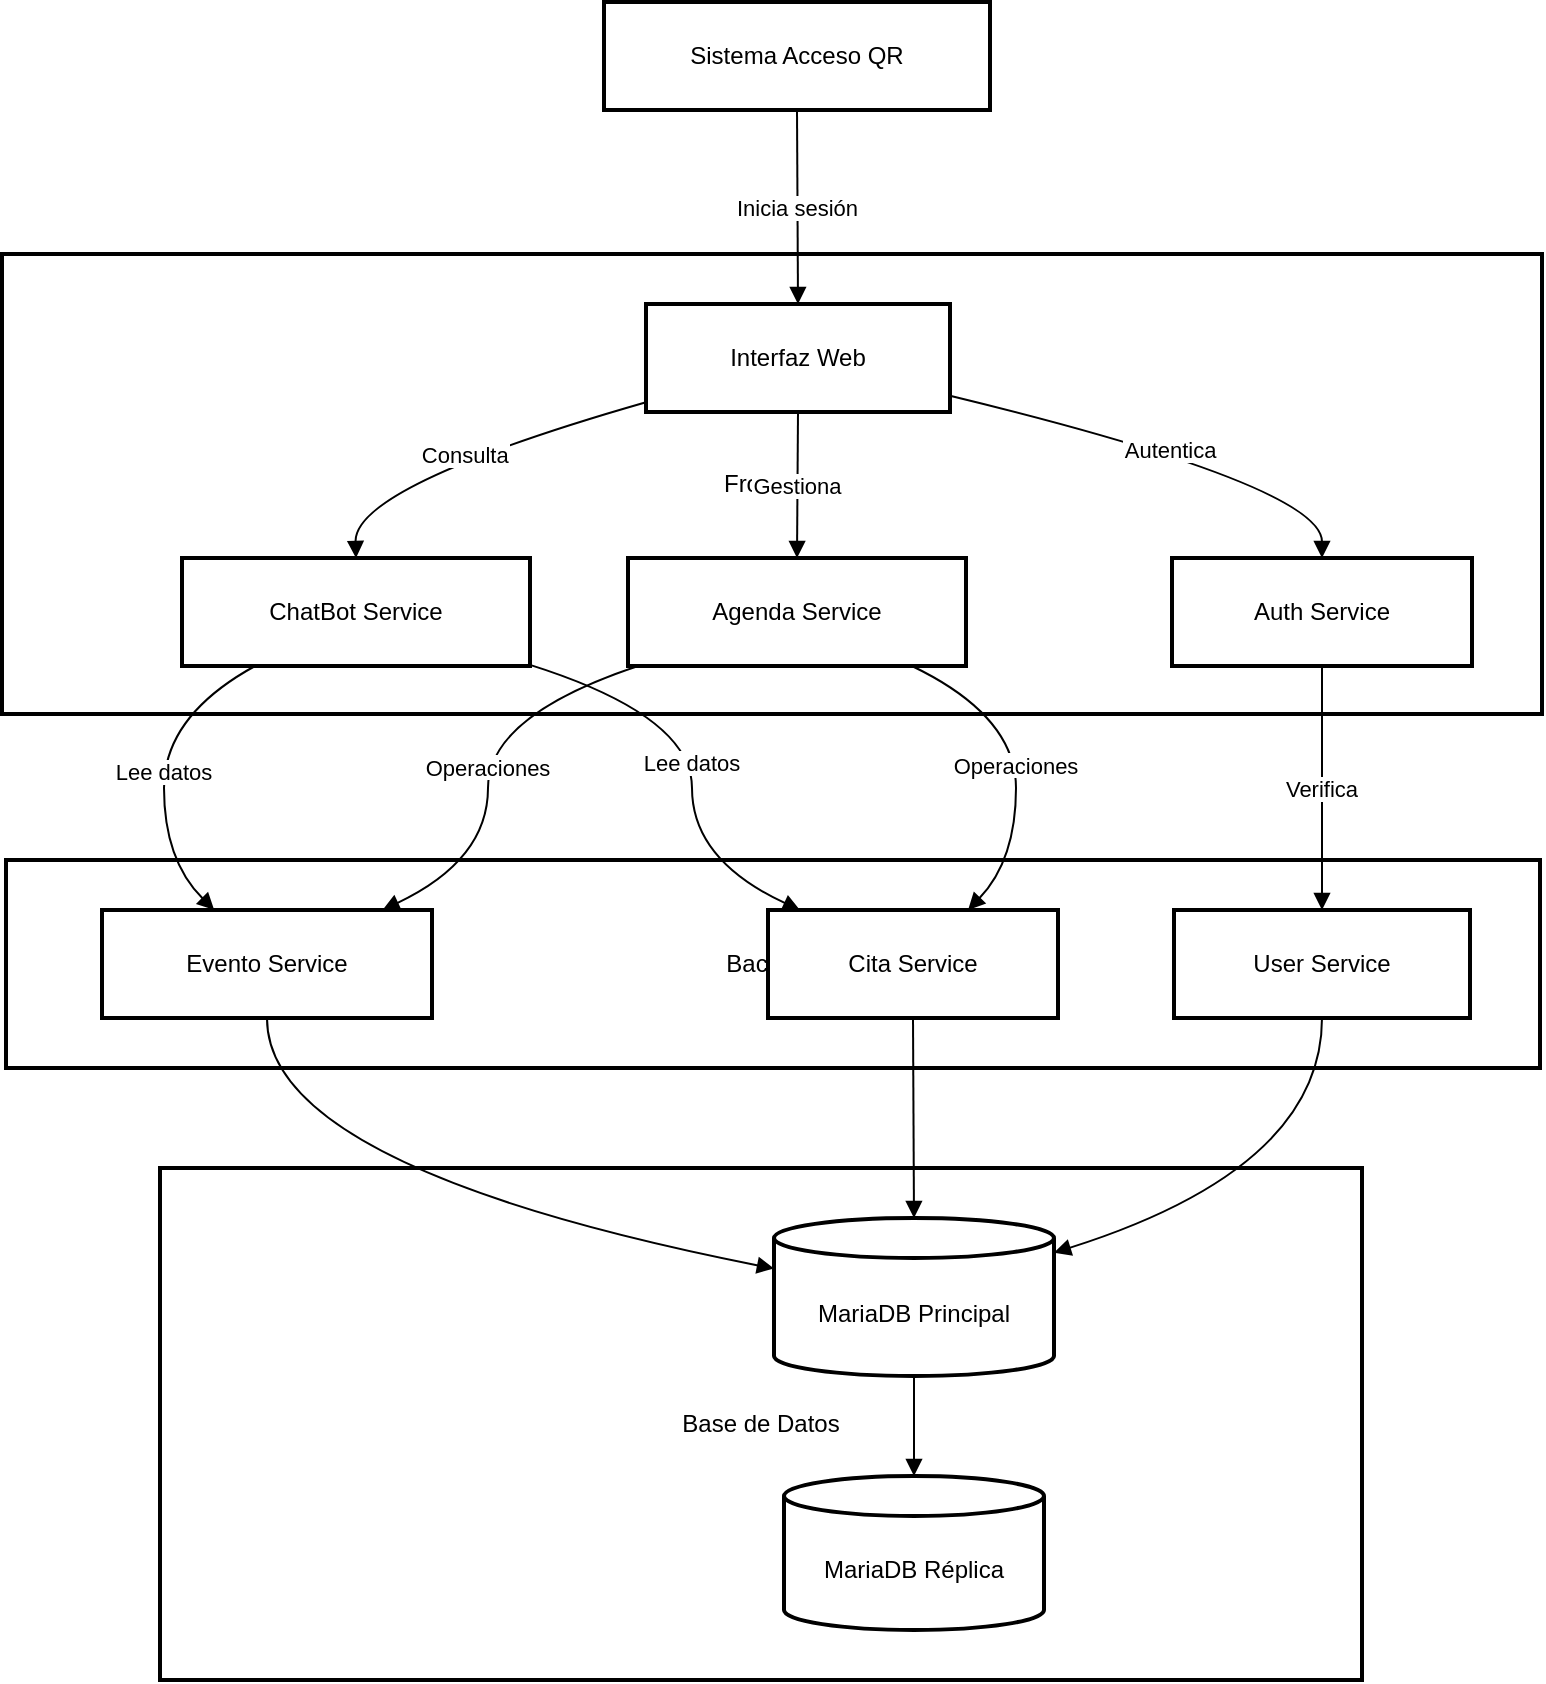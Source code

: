 <mxfile version="27.1.6">
  <diagram name="Page-1" id="cLnl78TK6VFA2XXWojxr">
    <mxGraphModel dx="1619" dy="781" grid="1" gridSize="10" guides="1" tooltips="1" connect="1" arrows="1" fold="1" page="1" pageScale="1" pageWidth="850" pageHeight="1100" math="0" shadow="0">
      <root>
        <mxCell id="0" />
        <mxCell id="1" parent="0" />
        <mxCell id="FNKCFF4zccP7PXYTYmBT-2" value="Base de Datos" style="whiteSpace=wrap;strokeWidth=2;" vertex="1" parent="1">
          <mxGeometry x="99" y="603" width="601" height="256" as="geometry" />
        </mxCell>
        <mxCell id="FNKCFF4zccP7PXYTYmBT-3" value="Backend" style="whiteSpace=wrap;strokeWidth=2;" vertex="1" parent="1">
          <mxGeometry x="22" y="449" width="767" height="104" as="geometry" />
        </mxCell>
        <mxCell id="FNKCFF4zccP7PXYTYmBT-4" value="Frontend" style="whiteSpace=wrap;strokeWidth=2;" vertex="1" parent="1">
          <mxGeometry x="20" y="146" width="770" height="230" as="geometry" />
        </mxCell>
        <mxCell id="FNKCFF4zccP7PXYTYmBT-5" value="Interfaz Web" style="whiteSpace=wrap;strokeWidth=2;" vertex="1" parent="1">
          <mxGeometry x="342" y="171" width="152" height="54" as="geometry" />
        </mxCell>
        <mxCell id="FNKCFF4zccP7PXYTYmBT-6" value="ChatBot Service" style="whiteSpace=wrap;strokeWidth=2;" vertex="1" parent="1">
          <mxGeometry x="110" y="298" width="174" height="54" as="geometry" />
        </mxCell>
        <mxCell id="FNKCFF4zccP7PXYTYmBT-7" value="Agenda Service" style="whiteSpace=wrap;strokeWidth=2;" vertex="1" parent="1">
          <mxGeometry x="333" y="298" width="169" height="54" as="geometry" />
        </mxCell>
        <mxCell id="FNKCFF4zccP7PXYTYmBT-8" value="Auth Service" style="whiteSpace=wrap;strokeWidth=2;" vertex="1" parent="1">
          <mxGeometry x="605" y="298" width="150" height="54" as="geometry" />
        </mxCell>
        <mxCell id="FNKCFF4zccP7PXYTYmBT-9" value="Evento Service" style="whiteSpace=wrap;strokeWidth=2;" vertex="1" parent="1">
          <mxGeometry x="70" y="474" width="165" height="54" as="geometry" />
        </mxCell>
        <mxCell id="FNKCFF4zccP7PXYTYmBT-10" value="Cita Service" style="whiteSpace=wrap;strokeWidth=2;" vertex="1" parent="1">
          <mxGeometry x="403" y="474" width="145" height="54" as="geometry" />
        </mxCell>
        <mxCell id="FNKCFF4zccP7PXYTYmBT-11" value="User Service" style="whiteSpace=wrap;strokeWidth=2;" vertex="1" parent="1">
          <mxGeometry x="606" y="474" width="148" height="54" as="geometry" />
        </mxCell>
        <mxCell id="FNKCFF4zccP7PXYTYmBT-12" value="MariaDB Principal" style="shape=cylinder3;boundedLbl=1;backgroundOutline=1;size=10;strokeWidth=2;whiteSpace=wrap;" vertex="1" parent="1">
          <mxGeometry x="406" y="628" width="140" height="79" as="geometry" />
        </mxCell>
        <mxCell id="FNKCFF4zccP7PXYTYmBT-13" value="MariaDB Réplica" style="shape=cylinder3;boundedLbl=1;backgroundOutline=1;size=10;strokeWidth=2;whiteSpace=wrap;" vertex="1" parent="1">
          <mxGeometry x="411" y="757" width="130" height="77" as="geometry" />
        </mxCell>
        <mxCell id="FNKCFF4zccP7PXYTYmBT-14" value="Sistema Acceso QR" style="whiteSpace=wrap;strokeWidth=2;" vertex="1" parent="1">
          <mxGeometry x="321" y="20" width="193" height="54" as="geometry" />
        </mxCell>
        <mxCell id="FNKCFF4zccP7PXYTYmBT-15" value="Consulta" style="curved=1;startArrow=none;endArrow=block;exitX=0;exitY=0.91;entryX=0.5;entryY=0;rounded=0;" edge="1" parent="1" source="FNKCFF4zccP7PXYTYmBT-5" target="FNKCFF4zccP7PXYTYmBT-6">
          <mxGeometry relative="1" as="geometry">
            <Array as="points">
              <mxPoint x="196" y="262" />
            </Array>
          </mxGeometry>
        </mxCell>
        <mxCell id="FNKCFF4zccP7PXYTYmBT-16" value="Gestiona" style="curved=1;startArrow=none;endArrow=block;exitX=0.5;exitY=1.01;entryX=0.5;entryY=0;rounded=0;" edge="1" parent="1" source="FNKCFF4zccP7PXYTYmBT-5" target="FNKCFF4zccP7PXYTYmBT-7">
          <mxGeometry relative="1" as="geometry">
            <Array as="points" />
          </mxGeometry>
        </mxCell>
        <mxCell id="FNKCFF4zccP7PXYTYmBT-17" value="Autentica" style="curved=1;startArrow=none;endArrow=block;exitX=1;exitY=0.85;entryX=0.5;entryY=0;rounded=0;" edge="1" parent="1" source="FNKCFF4zccP7PXYTYmBT-5" target="FNKCFF4zccP7PXYTYmBT-8">
          <mxGeometry relative="1" as="geometry">
            <Array as="points">
              <mxPoint x="680" y="262" />
            </Array>
          </mxGeometry>
        </mxCell>
        <mxCell id="FNKCFF4zccP7PXYTYmBT-18" value="Lee datos" style="curved=1;startArrow=none;endArrow=block;exitX=0.21;exitY=1;entryX=0.34;entryY=0;rounded=0;" edge="1" parent="1" source="FNKCFF4zccP7PXYTYmBT-6" target="FNKCFF4zccP7PXYTYmBT-9">
          <mxGeometry relative="1" as="geometry">
            <Array as="points">
              <mxPoint x="101" y="377" />
              <mxPoint x="101" y="449" />
            </Array>
          </mxGeometry>
        </mxCell>
        <mxCell id="FNKCFF4zccP7PXYTYmBT-19" value="Lee datos" style="curved=1;startArrow=none;endArrow=block;exitX=1;exitY=0.99;entryX=0.11;entryY=0;rounded=0;" edge="1" parent="1" source="FNKCFF4zccP7PXYTYmBT-6" target="FNKCFF4zccP7PXYTYmBT-10">
          <mxGeometry relative="1" as="geometry">
            <Array as="points">
              <mxPoint x="365" y="377" />
              <mxPoint x="365" y="449" />
            </Array>
          </mxGeometry>
        </mxCell>
        <mxCell id="FNKCFF4zccP7PXYTYmBT-20" value="Operaciones" style="curved=1;startArrow=none;endArrow=block;exitX=0.03;exitY=1;entryX=0.85;entryY=0;rounded=0;" edge="1" parent="1" source="FNKCFF4zccP7PXYTYmBT-7" target="FNKCFF4zccP7PXYTYmBT-9">
          <mxGeometry relative="1" as="geometry">
            <Array as="points">
              <mxPoint x="263" y="377" />
              <mxPoint x="263" y="449" />
            </Array>
          </mxGeometry>
        </mxCell>
        <mxCell id="FNKCFF4zccP7PXYTYmBT-21" value="Operaciones" style="curved=1;startArrow=none;endArrow=block;exitX=0.84;exitY=1;entryX=0.69;entryY=0;rounded=0;" edge="1" parent="1" source="FNKCFF4zccP7PXYTYmBT-7" target="FNKCFF4zccP7PXYTYmBT-10">
          <mxGeometry relative="1" as="geometry">
            <Array as="points">
              <mxPoint x="527" y="377" />
              <mxPoint x="527" y="449" />
            </Array>
          </mxGeometry>
        </mxCell>
        <mxCell id="FNKCFF4zccP7PXYTYmBT-22" value="Verifica" style="curved=1;startArrow=none;endArrow=block;exitX=0.5;exitY=1;entryX=0.5;entryY=0;rounded=0;" edge="1" parent="1" source="FNKCFF4zccP7PXYTYmBT-8" target="FNKCFF4zccP7PXYTYmBT-11">
          <mxGeometry relative="1" as="geometry">
            <Array as="points" />
          </mxGeometry>
        </mxCell>
        <mxCell id="FNKCFF4zccP7PXYTYmBT-23" value="" style="curved=1;startArrow=none;endArrow=block;exitX=0.5;exitY=1;entryX=0;entryY=0.32;rounded=0;" edge="1" parent="1" source="FNKCFF4zccP7PXYTYmBT-9" target="FNKCFF4zccP7PXYTYmBT-12">
          <mxGeometry relative="1" as="geometry">
            <Array as="points">
              <mxPoint x="152" y="603" />
            </Array>
          </mxGeometry>
        </mxCell>
        <mxCell id="FNKCFF4zccP7PXYTYmBT-24" value="" style="curved=1;startArrow=none;endArrow=block;exitX=0.5;exitY=1;entryX=0.5;entryY=0;rounded=0;" edge="1" parent="1" source="FNKCFF4zccP7PXYTYmBT-10" target="FNKCFF4zccP7PXYTYmBT-12">
          <mxGeometry relative="1" as="geometry">
            <Array as="points" />
          </mxGeometry>
        </mxCell>
        <mxCell id="FNKCFF4zccP7PXYTYmBT-25" value="" style="curved=1;startArrow=none;endArrow=block;exitX=0.5;exitY=1;entryX=1;entryY=0.22;rounded=0;" edge="1" parent="1" source="FNKCFF4zccP7PXYTYmBT-11" target="FNKCFF4zccP7PXYTYmBT-12">
          <mxGeometry relative="1" as="geometry">
            <Array as="points">
              <mxPoint x="680" y="603" />
            </Array>
          </mxGeometry>
        </mxCell>
        <mxCell id="FNKCFF4zccP7PXYTYmBT-26" value="" style="curved=1;startArrow=none;endArrow=block;exitX=0.5;exitY=1;entryX=0.5;entryY=0;rounded=0;" edge="1" parent="1" source="FNKCFF4zccP7PXYTYmBT-12" target="FNKCFF4zccP7PXYTYmBT-13">
          <mxGeometry relative="1" as="geometry">
            <Array as="points" />
          </mxGeometry>
        </mxCell>
        <mxCell id="FNKCFF4zccP7PXYTYmBT-27" value="Inicia sesión" style="curved=1;startArrow=none;endArrow=block;exitX=0.5;exitY=1;entryX=0.5;entryY=0.01;rounded=0;" edge="1" parent="1" source="FNKCFF4zccP7PXYTYmBT-14" target="FNKCFF4zccP7PXYTYmBT-5">
          <mxGeometry relative="1" as="geometry">
            <Array as="points" />
          </mxGeometry>
        </mxCell>
      </root>
    </mxGraphModel>
  </diagram>
</mxfile>
